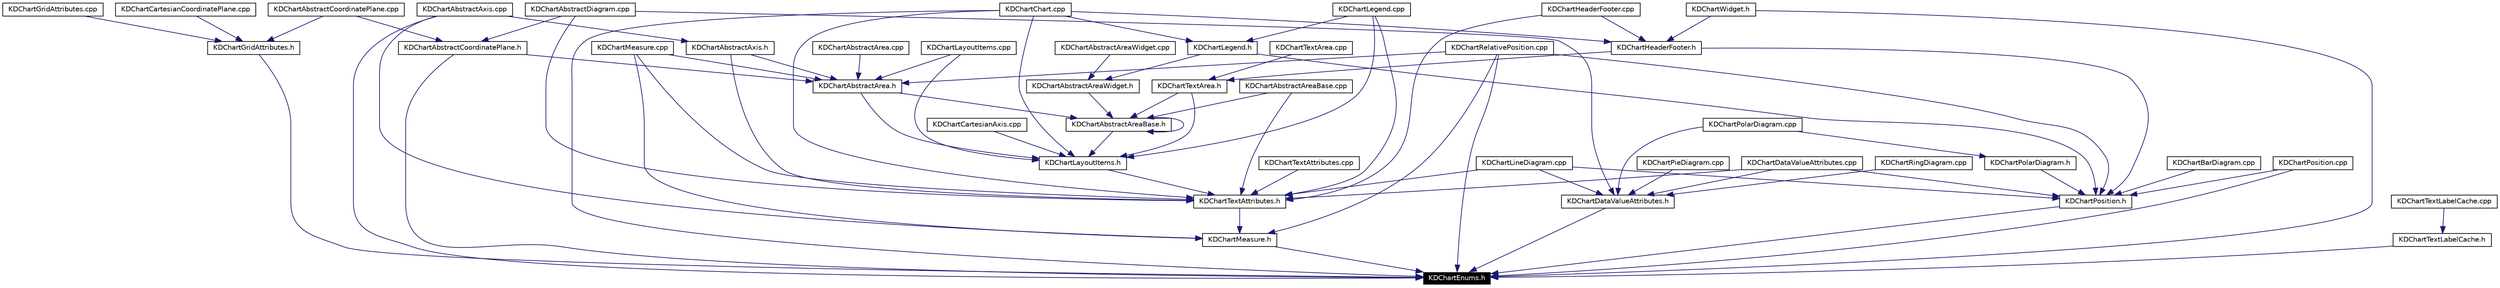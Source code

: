 digraph G
{
  edge [fontname="Helvetica",fontsize=10,labelfontname="Helvetica",labelfontsize=10];
  node [fontname="Helvetica",fontsize=10,shape=record];
  Node1497 [label="KDChartEnums.h",height=0.2,width=0.4,color="white", fillcolor="black", style="filled" fontcolor="white"];
  Node1498 -> Node1497 [color="midnightblue",fontsize=10,style="solid",fontname="Helvetica"];
  Node1498 [label="KDChartMeasure.h",height=0.2,width=0.4,color="black",URL="$_k_d_chart_measure_8h.html"];
  Node1499 -> Node1498 [color="midnightblue",fontsize=10,style="solid",fontname="Helvetica"];
  Node1499 [label="KDChartTextAttributes.h",height=0.2,width=0.4,color="black",URL="$_k_d_chart_text_attributes_8h.html"];
  Node1500 -> Node1499 [color="midnightblue",fontsize=10,style="solid",fontname="Helvetica"];
  Node1500 [label="KDChartLayoutItems.h",height=0.2,width=0.4,color="black",URL="$_k_d_chart_layout_items_8h.html"];
  Node1501 -> Node1500 [color="midnightblue",fontsize=10,style="solid",fontname="Helvetica"];
  Node1501 [label="KDChartAbstractAreaBase.h",height=0.2,width=0.4,color="black",URL="$_k_d_chart_abstract_area_base_8h.html"];
  Node1502 -> Node1501 [color="midnightblue",fontsize=10,style="solid",fontname="Helvetica"];
  Node1502 [label="KDChartAbstractArea.h",height=0.2,width=0.4,color="black",URL="$_k_d_chart_abstract_area_8h.html"];
  Node1503 -> Node1502 [color="midnightblue",fontsize=10,style="solid",fontname="Helvetica"];
  Node1503 [label="KDChartAbstractArea.cpp",height=0.2,width=0.4,color="black",URL="$_k_d_chart_abstract_area_8cpp.html"];
  Node1504 -> Node1502 [color="midnightblue",fontsize=10,style="solid",fontname="Helvetica"];
  Node1504 [label="KDChartAbstractAxis.h",height=0.2,width=0.4,color="black",URL="$_k_d_chart_abstract_axis_8h.html"];
  Node1505 -> Node1504 [color="midnightblue",fontsize=10,style="solid",fontname="Helvetica"];
  Node1505 [label="KDChartAbstractAxis.cpp",height=0.2,width=0.4,color="black",URL="$_k_d_chart_abstract_axis_8cpp.html"];
  Node1517 -> Node1502 [color="midnightblue",fontsize=10,style="solid",fontname="Helvetica"];
  Node1517 [label="KDChartAbstractCoordinatePlane.h",height=0.2,width=0.4,color="black",URL="$_k_d_chart_abstract_coordinate_plane_8h.html"];
  Node1519 -> Node1517 [color="midnightblue",fontsize=10,style="solid",fontname="Helvetica"];
  Node1519 [label="KDChartAbstractCoordinatePlane.cpp",height=0.2,width=0.4,color="black",URL="$_k_d_chart_abstract_coordinate_plane_8cpp.html"];
  Node1520 -> Node1517 [color="midnightblue",fontsize=10,style="solid",fontname="Helvetica"];
  Node1520 [label="KDChartAbstractDiagram.cpp",height=0.2,width=0.4,color="black",URL="$_k_d_chart_abstract_diagram_8cpp.html"];
  Node1534 -> Node1502 [color="midnightblue",fontsize=10,style="solid",fontname="Helvetica"];
  Node1534 [label="KDChartLayoutItems.cpp",height=0.2,width=0.4,color="black",URL="$_k_d_chart_layout_items_8cpp.html"];
  Node1535 -> Node1502 [color="midnightblue",fontsize=10,style="solid",fontname="Helvetica"];
  Node1535 [label="KDChartMeasure.cpp",height=0.2,width=0.4,color="black",URL="$_k_d_chart_measure_8cpp.html"];
  Node1536 -> Node1502 [color="midnightblue",fontsize=10,style="solid",fontname="Helvetica"];
  Node1536 [label="KDChartRelativePosition.cpp",height=0.2,width=0.4,color="black",URL="$_k_d_chart_relative_position_8cpp.html"];
  Node1501 -> Node1501 [color="midnightblue",fontsize=10,style="solid",fontname="Helvetica"];
  Node1537 -> Node1501 [color="midnightblue",fontsize=10,style="solid",fontname="Helvetica"];
  Node1537 [label="KDChartAbstractAreaBase.cpp",height=0.2,width=0.4,color="black",URL="$_k_d_chart_abstract_area_base_8cpp.html"];
  Node1538 -> Node1501 [color="midnightblue",fontsize=10,style="solid",fontname="Helvetica"];
  Node1538 [label="KDChartAbstractAreaWidget.h",height=0.2,width=0.4,color="black",URL="$_k_d_chart_abstract_area_widget_8h.html"];
  Node1539 -> Node1538 [color="midnightblue",fontsize=10,style="solid",fontname="Helvetica"];
  Node1539 [label="KDChartAbstractAreaWidget.cpp",height=0.2,width=0.4,color="black",URL="$_k_d_chart_abstract_area_widget_8cpp.html"];
  Node1540 -> Node1538 [color="midnightblue",fontsize=10,style="solid",fontname="Helvetica"];
  Node1540 [label="KDChartLegend.h",height=0.2,width=0.4,color="black",URL="$_k_d_chart_legend_8h.html"];
  Node1515 -> Node1540 [color="midnightblue",fontsize=10,style="solid",fontname="Helvetica"];
  Node1515 [label="KDChartChart.cpp",height=0.2,width=0.4,color="black",URL="$_k_d_chart_chart_8cpp.html"];
  Node1541 -> Node1540 [color="midnightblue",fontsize=10,style="solid",fontname="Helvetica"];
  Node1541 [label="KDChartLegend.cpp",height=0.2,width=0.4,color="black",URL="$_k_d_chart_legend_8cpp.html"];
  Node1542 -> Node1501 [color="midnightblue",fontsize=10,style="solid",fontname="Helvetica"];
  Node1542 [label="KDChartTextArea.h",height=0.2,width=0.4,color="black",URL="$_k_d_chart_text_area_8h.html"];
  Node1543 -> Node1542 [color="midnightblue",fontsize=10,style="solid",fontname="Helvetica"];
  Node1543 [label="KDChartHeaderFooter.h",height=0.2,width=0.4,color="black",URL="$_k_d_chart_header_footer_8h.html"];
  Node1515 -> Node1543 [color="midnightblue",fontsize=10,style="solid",fontname="Helvetica"];
  Node1544 -> Node1543 [color="midnightblue",fontsize=10,style="solid",fontname="Helvetica"];
  Node1544 [label="KDChartHeaderFooter.cpp",height=0.2,width=0.4,color="black",URL="$_k_d_chart_header_footer_8cpp.html"];
  Node1545 -> Node1543 [color="midnightblue",fontsize=10,style="solid",fontname="Helvetica"];
  Node1545 [label="KDChartWidget.h",height=0.2,width=0.4,color="black",URL="$_k_d_chart_widget_8h.html"];
  Node1546 -> Node1542 [color="midnightblue",fontsize=10,style="solid",fontname="Helvetica"];
  Node1546 [label="KDChartTextArea.cpp",height=0.2,width=0.4,color="black",URL="$_k_d_chart_text_area_8cpp.html"];
  Node1502 -> Node1500 [color="midnightblue",fontsize=10,style="solid",fontname="Helvetica"];
  Node1511 -> Node1500 [color="midnightblue",fontsize=10,style="solid",fontname="Helvetica"];
  Node1511 [label="KDChartCartesianAxis.cpp",height=0.2,width=0.4,color="black",URL="$_k_d_chart_cartesian_axis_8cpp.html"];
  Node1542 -> Node1500 [color="midnightblue",fontsize=10,style="solid",fontname="Helvetica"];
  Node1515 -> Node1500 [color="midnightblue",fontsize=10,style="solid",fontname="Helvetica"];
  Node1534 -> Node1500 [color="midnightblue",fontsize=10,style="solid",fontname="Helvetica"];
  Node1541 -> Node1500 [color="midnightblue",fontsize=10,style="solid",fontname="Helvetica"];
  Node1537 -> Node1499 [color="midnightblue",fontsize=10,style="solid",fontname="Helvetica"];
  Node1504 -> Node1499 [color="midnightblue",fontsize=10,style="solid",fontname="Helvetica"];
  Node1520 -> Node1499 [color="midnightblue",fontsize=10,style="solid",fontname="Helvetica"];
  Node1515 -> Node1499 [color="midnightblue",fontsize=10,style="solid",fontname="Helvetica"];
  Node1547 -> Node1499 [color="midnightblue",fontsize=10,style="solid",fontname="Helvetica"];
  Node1547 [label="KDChartDataValueAttributes.cpp",height=0.2,width=0.4,color="black",URL="$_k_d_chart_data_value_attributes_8cpp.html"];
  Node1544 -> Node1499 [color="midnightblue",fontsize=10,style="solid",fontname="Helvetica"];
  Node1541 -> Node1499 [color="midnightblue",fontsize=10,style="solid",fontname="Helvetica"];
  Node1512 -> Node1499 [color="midnightblue",fontsize=10,style="solid",fontname="Helvetica"];
  Node1512 [label="KDChartLineDiagram.cpp",height=0.2,width=0.4,color="black",URL="$_k_d_chart_line_diagram_8cpp.html"];
  Node1535 -> Node1499 [color="midnightblue",fontsize=10,style="solid",fontname="Helvetica"];
  Node1548 -> Node1499 [color="midnightblue",fontsize=10,style="solid",fontname="Helvetica"];
  Node1548 [label="KDChartTextAttributes.cpp",height=0.2,width=0.4,color="black",URL="$_k_d_chart_text_attributes_8cpp.html"];
  Node1505 -> Node1498 [color="midnightblue",fontsize=10,style="solid",fontname="Helvetica"];
  Node1535 -> Node1498 [color="midnightblue",fontsize=10,style="solid",fontname="Helvetica"];
  Node1536 -> Node1498 [color="midnightblue",fontsize=10,style="solid",fontname="Helvetica"];
  Node1517 -> Node1497 [color="midnightblue",fontsize=10,style="solid",fontname="Helvetica"];
  Node1505 -> Node1497 [color="midnightblue",fontsize=10,style="solid",fontname="Helvetica"];
  Node1549 -> Node1497 [color="midnightblue",fontsize=10,style="solid",fontname="Helvetica"];
  Node1549 [label="KDChartGridAttributes.h",height=0.2,width=0.4,color="black",URL="$_k_d_chart_grid_attributes_8h.html"];
  Node1519 -> Node1549 [color="midnightblue",fontsize=10,style="solid",fontname="Helvetica"];
  Node1514 -> Node1549 [color="midnightblue",fontsize=10,style="solid",fontname="Helvetica"];
  Node1514 [label="KDChartCartesianCoordinatePlane.cpp",height=0.2,width=0.4,color="black",URL="$_k_d_chart_cartesian_coordinate_plane_8cpp.html"];
  Node1550 -> Node1549 [color="midnightblue",fontsize=10,style="solid",fontname="Helvetica"];
  Node1550 [label="KDChartGridAttributes.cpp",height=0.2,width=0.4,color="black",URL="$_k_d_chart_grid_attributes_8cpp.html"];
  Node1551 -> Node1497 [color="midnightblue",fontsize=10,style="solid",fontname="Helvetica"];
  Node1551 [label="KDChartDataValueAttributes.h",height=0.2,width=0.4,color="black",URL="$_k_d_chart_data_value_attributes_8h.html"];
  Node1520 -> Node1551 [color="midnightblue",fontsize=10,style="solid",fontname="Helvetica"];
  Node1547 -> Node1551 [color="midnightblue",fontsize=10,style="solid",fontname="Helvetica"];
  Node1512 -> Node1551 [color="midnightblue",fontsize=10,style="solid",fontname="Helvetica"];
  Node1526 -> Node1551 [color="midnightblue",fontsize=10,style="solid",fontname="Helvetica"];
  Node1526 [label="KDChartPieDiagram.cpp",height=0.2,width=0.4,color="black",URL="$_k_d_chart_pie_diagram_8cpp.html"];
  Node1532 -> Node1551 [color="midnightblue",fontsize=10,style="solid",fontname="Helvetica"];
  Node1532 [label="KDChartPolarDiagram.cpp",height=0.2,width=0.4,color="black",URL="$_k_d_chart_polar_diagram_8cpp.html"];
  Node1528 -> Node1551 [color="midnightblue",fontsize=10,style="solid",fontname="Helvetica"];
  Node1528 [label="KDChartRingDiagram.cpp",height=0.2,width=0.4,color="black",URL="$_k_d_chart_ring_diagram_8cpp.html"];
  Node1552 -> Node1497 [color="midnightblue",fontsize=10,style="solid",fontname="Helvetica"];
  Node1552 [label="KDChartPosition.h",height=0.2,width=0.4,color="black",URL="$_k_d_chart_position_8h.html"];
  Node1510 -> Node1552 [color="midnightblue",fontsize=10,style="solid",fontname="Helvetica"];
  Node1510 [label="KDChartBarDiagram.cpp",height=0.2,width=0.4,color="black",URL="$_k_d_chart_bar_diagram_8cpp.html"];
  Node1543 -> Node1552 [color="midnightblue",fontsize=10,style="solid",fontname="Helvetica"];
  Node1540 -> Node1552 [color="midnightblue",fontsize=10,style="solid",fontname="Helvetica"];
  Node1547 -> Node1552 [color="midnightblue",fontsize=10,style="solid",fontname="Helvetica"];
  Node1512 -> Node1552 [color="midnightblue",fontsize=10,style="solid",fontname="Helvetica"];
  Node1531 -> Node1552 [color="midnightblue",fontsize=10,style="solid",fontname="Helvetica"];
  Node1531 [label="KDChartPolarDiagram.h",height=0.2,width=0.4,color="black",URL="$_k_d_chart_polar_diagram_8h.html"];
  Node1532 -> Node1531 [color="midnightblue",fontsize=10,style="solid",fontname="Helvetica"];
  Node1553 -> Node1552 [color="midnightblue",fontsize=10,style="solid",fontname="Helvetica"];
  Node1553 [label="KDChartPosition.cpp",height=0.2,width=0.4,color="black",URL="$_k_d_chart_position_8cpp.html"];
  Node1536 -> Node1552 [color="midnightblue",fontsize=10,style="solid",fontname="Helvetica"];
  Node1515 -> Node1497 [color="midnightblue",fontsize=10,style="solid",fontname="Helvetica"];
  Node1553 -> Node1497 [color="midnightblue",fontsize=10,style="solid",fontname="Helvetica"];
  Node1536 -> Node1497 [color="midnightblue",fontsize=10,style="solid",fontname="Helvetica"];
  Node1545 -> Node1497 [color="midnightblue",fontsize=10,style="solid",fontname="Helvetica"];
  Node1554 -> Node1497 [color="midnightblue",fontsize=10,style="solid",fontname="Helvetica"];
  Node1554 [label="KDChartTextLabelCache.h",height=0.2,width=0.4,color="black",URL="$_k_d_chart_text_label_cache_8h.html"];
  Node1555 -> Node1554 [color="midnightblue",fontsize=10,style="solid",fontname="Helvetica"];
  Node1555 [label="KDChartTextLabelCache.cpp",height=0.2,width=0.4,color="black",URL="$_k_d_chart_text_label_cache_8cpp.html"];
}
